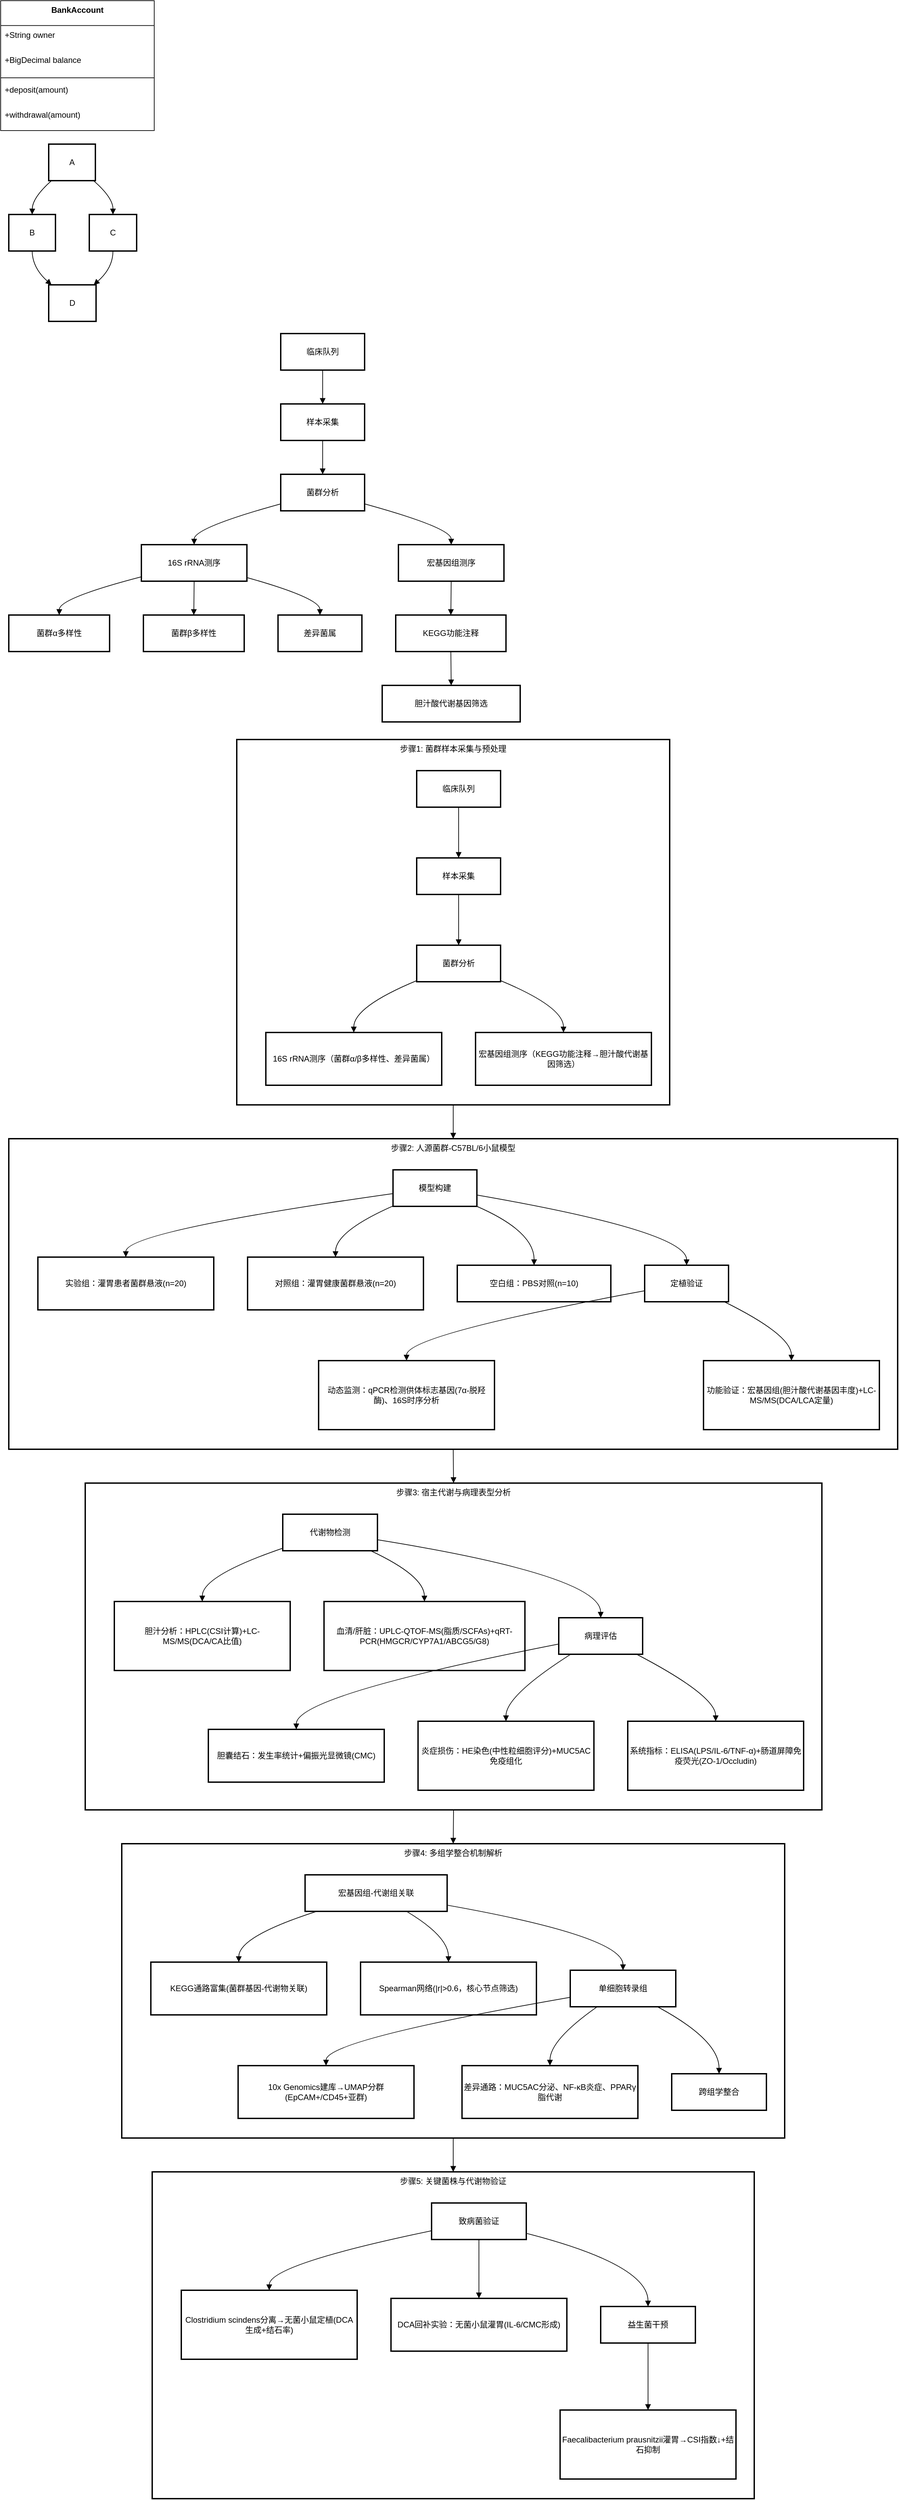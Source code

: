 <mxfile version="26.2.14">
  <diagram name="第 1 页" id="KmCPALE_qiQsv42cVoQL">
    <mxGraphModel dx="1418" dy="762" grid="1" gridSize="10" guides="1" tooltips="1" connect="1" arrows="1" fold="1" page="1" pageScale="1" pageWidth="827" pageHeight="1169" math="0" shadow="0">
      <root>
        <mxCell id="0" />
        <mxCell id="1" parent="0" />
        <mxCell id="2" value="BankAccount" style="swimlane;fontStyle=1;align=center;verticalAlign=top;childLayout=stackLayout;horizontal=1;startSize=36.8;horizontalStack=0;resizeParent=1;resizeParentMax=0;resizeLast=0;collapsible=0;marginBottom=0;" parent="1" vertex="1">
          <mxGeometry x="8" y="8" width="227" height="192" as="geometry" />
        </mxCell>
        <mxCell id="3" value="+String owner" style="text;strokeColor=none;fillColor=none;align=left;verticalAlign=top;spacingLeft=4;spacingRight=4;overflow=hidden;rotatable=0;points=[[0,0.5],[1,0.5]];portConstraint=eastwest;" parent="2" vertex="1">
          <mxGeometry y="37" width="227" height="37" as="geometry" />
        </mxCell>
        <mxCell id="4" value="+BigDecimal balance" style="text;strokeColor=none;fillColor=none;align=left;verticalAlign=top;spacingLeft=4;spacingRight=4;overflow=hidden;rotatable=0;points=[[0,0.5],[1,0.5]];portConstraint=eastwest;" parent="2" vertex="1">
          <mxGeometry y="74" width="227" height="37" as="geometry" />
        </mxCell>
        <mxCell id="5" style="line;strokeWidth=1;fillColor=none;align=left;verticalAlign=middle;spacingTop=-1;spacingLeft=3;spacingRight=3;rotatable=0;labelPosition=right;points=[];portConstraint=eastwest;strokeColor=inherit;" parent="2" vertex="1">
          <mxGeometry y="110" width="227" height="8" as="geometry" />
        </mxCell>
        <mxCell id="6" value="+deposit(amount)" style="text;strokeColor=none;fillColor=none;align=left;verticalAlign=top;spacingLeft=4;spacingRight=4;overflow=hidden;rotatable=0;points=[[0,0.5],[1,0.5]];portConstraint=eastwest;" parent="2" vertex="1">
          <mxGeometry y="118" width="227" height="37" as="geometry" />
        </mxCell>
        <mxCell id="7" value="+withdrawal(amount)" style="text;strokeColor=none;fillColor=none;align=left;verticalAlign=top;spacingLeft=4;spacingRight=4;overflow=hidden;rotatable=0;points=[[0,0.5],[1,0.5]];portConstraint=eastwest;" parent="2" vertex="1">
          <mxGeometry y="155" width="227" height="37" as="geometry" />
        </mxCell>
        <mxCell id="SZjp6mkDGURUv7xX__tE-7" value="A" style="whiteSpace=wrap;strokeWidth=2;" vertex="1" parent="1">
          <mxGeometry x="79" y="220" width="69" height="54" as="geometry" />
        </mxCell>
        <mxCell id="SZjp6mkDGURUv7xX__tE-8" value="B" style="whiteSpace=wrap;strokeWidth=2;" vertex="1" parent="1">
          <mxGeometry x="20" y="324" width="69" height="54" as="geometry" />
        </mxCell>
        <mxCell id="SZjp6mkDGURUv7xX__tE-9" value="C" style="whiteSpace=wrap;strokeWidth=2;" vertex="1" parent="1">
          <mxGeometry x="139" y="324" width="70" height="54" as="geometry" />
        </mxCell>
        <mxCell id="SZjp6mkDGURUv7xX__tE-10" value="D" style="whiteSpace=wrap;strokeWidth=2;" vertex="1" parent="1">
          <mxGeometry x="79" y="428" width="70" height="54" as="geometry" />
        </mxCell>
        <mxCell id="SZjp6mkDGURUv7xX__tE-11" value="" style="curved=1;startArrow=none;endArrow=block;exitX=0.06;exitY=1;entryX=0.5;entryY=0;rounded=0;" edge="1" parent="1" source="SZjp6mkDGURUv7xX__tE-7" target="SZjp6mkDGURUv7xX__tE-8">
          <mxGeometry relative="1" as="geometry">
            <Array as="points">
              <mxPoint x="55" y="299" />
            </Array>
          </mxGeometry>
        </mxCell>
        <mxCell id="SZjp6mkDGURUv7xX__tE-12" value="" style="curved=1;startArrow=none;endArrow=block;exitX=0.96;exitY=1;entryX=0.5;entryY=0;rounded=0;" edge="1" parent="1" source="SZjp6mkDGURUv7xX__tE-7" target="SZjp6mkDGURUv7xX__tE-9">
          <mxGeometry relative="1" as="geometry">
            <Array as="points">
              <mxPoint x="174" y="299" />
            </Array>
          </mxGeometry>
        </mxCell>
        <mxCell id="SZjp6mkDGURUv7xX__tE-13" value="" style="curved=1;startArrow=none;endArrow=block;exitX=0.5;exitY=1;entryX=0.06;entryY=0;rounded=0;" edge="1" parent="1" source="SZjp6mkDGURUv7xX__tE-8" target="SZjp6mkDGURUv7xX__tE-10">
          <mxGeometry relative="1" as="geometry">
            <Array as="points">
              <mxPoint x="55" y="403" />
            </Array>
          </mxGeometry>
        </mxCell>
        <mxCell id="SZjp6mkDGURUv7xX__tE-14" value="" style="curved=1;startArrow=none;endArrow=block;exitX=0.5;exitY=1;entryX=0.95;entryY=0;rounded=0;" edge="1" parent="1" source="SZjp6mkDGURUv7xX__tE-9" target="SZjp6mkDGURUv7xX__tE-10">
          <mxGeometry relative="1" as="geometry">
            <Array as="points">
              <mxPoint x="174" y="403" />
            </Array>
          </mxGeometry>
        </mxCell>
        <mxCell id="SZjp6mkDGURUv7xX__tE-34" value="临床队列" style="whiteSpace=wrap;strokeWidth=2;" vertex="1" parent="1">
          <mxGeometry x="422" y="500" width="124" height="54" as="geometry" />
        </mxCell>
        <mxCell id="SZjp6mkDGURUv7xX__tE-35" value="样本采集" style="whiteSpace=wrap;strokeWidth=2;" vertex="1" parent="1">
          <mxGeometry x="422" y="604" width="124" height="54" as="geometry" />
        </mxCell>
        <mxCell id="SZjp6mkDGURUv7xX__tE-36" value="菌群分析" style="whiteSpace=wrap;strokeWidth=2;" vertex="1" parent="1">
          <mxGeometry x="422" y="708" width="124" height="54" as="geometry" />
        </mxCell>
        <mxCell id="SZjp6mkDGURUv7xX__tE-37" value="16S rRNA测序" style="whiteSpace=wrap;strokeWidth=2;" vertex="1" parent="1">
          <mxGeometry x="216" y="812" width="156" height="54" as="geometry" />
        </mxCell>
        <mxCell id="SZjp6mkDGURUv7xX__tE-38" value="菌群α多样性" style="whiteSpace=wrap;strokeWidth=2;" vertex="1" parent="1">
          <mxGeometry x="20" y="916" width="149" height="54" as="geometry" />
        </mxCell>
        <mxCell id="SZjp6mkDGURUv7xX__tE-39" value="菌群β多样性" style="whiteSpace=wrap;strokeWidth=2;" vertex="1" parent="1">
          <mxGeometry x="219" y="916" width="149" height="54" as="geometry" />
        </mxCell>
        <mxCell id="SZjp6mkDGURUv7xX__tE-40" value="差异菌属" style="whiteSpace=wrap;strokeWidth=2;" vertex="1" parent="1">
          <mxGeometry x="418" y="916" width="124" height="54" as="geometry" />
        </mxCell>
        <mxCell id="SZjp6mkDGURUv7xX__tE-41" value="宏基因组测序" style="whiteSpace=wrap;strokeWidth=2;" vertex="1" parent="1">
          <mxGeometry x="596" y="812" width="156" height="54" as="geometry" />
        </mxCell>
        <mxCell id="SZjp6mkDGURUv7xX__tE-42" value="KEGG功能注释" style="whiteSpace=wrap;strokeWidth=2;" vertex="1" parent="1">
          <mxGeometry x="592" y="916" width="163" height="54" as="geometry" />
        </mxCell>
        <mxCell id="SZjp6mkDGURUv7xX__tE-43" value="胆汁酸代谢基因筛选" style="whiteSpace=wrap;strokeWidth=2;" vertex="1" parent="1">
          <mxGeometry x="572" y="1020" width="204" height="54" as="geometry" />
        </mxCell>
        <mxCell id="SZjp6mkDGURUv7xX__tE-44" value="" style="curved=1;startArrow=none;endArrow=block;exitX=0.5;exitY=1;entryX=0.5;entryY=0;rounded=0;" edge="1" parent="1" source="SZjp6mkDGURUv7xX__tE-34" target="SZjp6mkDGURUv7xX__tE-35">
          <mxGeometry relative="1" as="geometry">
            <Array as="points" />
          </mxGeometry>
        </mxCell>
        <mxCell id="SZjp6mkDGURUv7xX__tE-45" value="" style="curved=1;startArrow=none;endArrow=block;exitX=0.5;exitY=1;entryX=0.5;entryY=0;rounded=0;" edge="1" parent="1" source="SZjp6mkDGURUv7xX__tE-35" target="SZjp6mkDGURUv7xX__tE-36">
          <mxGeometry relative="1" as="geometry">
            <Array as="points" />
          </mxGeometry>
        </mxCell>
        <mxCell id="SZjp6mkDGURUv7xX__tE-46" value="" style="curved=1;startArrow=none;endArrow=block;exitX=0;exitY=0.81;entryX=0.5;entryY=0;rounded=0;" edge="1" parent="1" source="SZjp6mkDGURUv7xX__tE-36" target="SZjp6mkDGURUv7xX__tE-37">
          <mxGeometry relative="1" as="geometry">
            <Array as="points">
              <mxPoint x="294" y="787" />
            </Array>
          </mxGeometry>
        </mxCell>
        <mxCell id="SZjp6mkDGURUv7xX__tE-47" value="" style="curved=1;startArrow=none;endArrow=block;exitX=0;exitY=0.88;entryX=0.5;entryY=0;rounded=0;" edge="1" parent="1" source="SZjp6mkDGURUv7xX__tE-37" target="SZjp6mkDGURUv7xX__tE-38">
          <mxGeometry relative="1" as="geometry">
            <Array as="points">
              <mxPoint x="95" y="891" />
            </Array>
          </mxGeometry>
        </mxCell>
        <mxCell id="SZjp6mkDGURUv7xX__tE-48" value="" style="curved=1;startArrow=none;endArrow=block;exitX=0.5;exitY=1;entryX=0.5;entryY=0;rounded=0;" edge="1" parent="1" source="SZjp6mkDGURUv7xX__tE-37" target="SZjp6mkDGURUv7xX__tE-39">
          <mxGeometry relative="1" as="geometry">
            <Array as="points" />
          </mxGeometry>
        </mxCell>
        <mxCell id="SZjp6mkDGURUv7xX__tE-49" value="" style="curved=1;startArrow=none;endArrow=block;exitX=1;exitY=0.9;entryX=0.5;entryY=0;rounded=0;" edge="1" parent="1" source="SZjp6mkDGURUv7xX__tE-37" target="SZjp6mkDGURUv7xX__tE-40">
          <mxGeometry relative="1" as="geometry">
            <Array as="points">
              <mxPoint x="480" y="891" />
            </Array>
          </mxGeometry>
        </mxCell>
        <mxCell id="SZjp6mkDGURUv7xX__tE-50" value="" style="curved=1;startArrow=none;endArrow=block;exitX=1;exitY=0.81;entryX=0.5;entryY=0;rounded=0;" edge="1" parent="1" source="SZjp6mkDGURUv7xX__tE-36" target="SZjp6mkDGURUv7xX__tE-41">
          <mxGeometry relative="1" as="geometry">
            <Array as="points">
              <mxPoint x="674" y="787" />
            </Array>
          </mxGeometry>
        </mxCell>
        <mxCell id="SZjp6mkDGURUv7xX__tE-51" value="" style="curved=1;startArrow=none;endArrow=block;exitX=0.5;exitY=1;entryX=0.5;entryY=0;rounded=0;" edge="1" parent="1" source="SZjp6mkDGURUv7xX__tE-41" target="SZjp6mkDGURUv7xX__tE-42">
          <mxGeometry relative="1" as="geometry">
            <Array as="points" />
          </mxGeometry>
        </mxCell>
        <mxCell id="SZjp6mkDGURUv7xX__tE-52" value="" style="curved=1;startArrow=none;endArrow=block;exitX=0.5;exitY=1;entryX=0.5;entryY=0;rounded=0;" edge="1" parent="1" source="SZjp6mkDGURUv7xX__tE-42" target="SZjp6mkDGURUv7xX__tE-43">
          <mxGeometry relative="1" as="geometry">
            <Array as="points" />
          </mxGeometry>
        </mxCell>
        <mxCell id="SZjp6mkDGURUv7xX__tE-53" value="步骤1: 菌群样本采集与预处理" style="whiteSpace=wrap;strokeWidth=2;verticalAlign=top;" vertex="1" parent="1">
          <mxGeometry x="357" y="1100" width="640" height="540" as="geometry" />
        </mxCell>
        <mxCell id="SZjp6mkDGURUv7xX__tE-54" value="临床队列" style="whiteSpace=wrap;strokeWidth=2;" vertex="1" parent="SZjp6mkDGURUv7xX__tE-53">
          <mxGeometry x="266" y="46" width="124" height="54" as="geometry" />
        </mxCell>
        <mxCell id="SZjp6mkDGURUv7xX__tE-55" value="样本采集" style="whiteSpace=wrap;strokeWidth=2;" vertex="1" parent="SZjp6mkDGURUv7xX__tE-53">
          <mxGeometry x="266" y="175" width="124" height="54" as="geometry" />
        </mxCell>
        <mxCell id="SZjp6mkDGURUv7xX__tE-56" value="菌群分析" style="whiteSpace=wrap;strokeWidth=2;" vertex="1" parent="SZjp6mkDGURUv7xX__tE-53">
          <mxGeometry x="266" y="304" width="124" height="54" as="geometry" />
        </mxCell>
        <mxCell id="SZjp6mkDGURUv7xX__tE-57" value="16S rRNA测序（菌群α/β多样性、差异菌属）" style="whiteSpace=wrap;strokeWidth=2;" vertex="1" parent="SZjp6mkDGURUv7xX__tE-53">
          <mxGeometry x="43" y="433" width="260" height="78" as="geometry" />
        </mxCell>
        <mxCell id="SZjp6mkDGURUv7xX__tE-58" value="宏基因组测序（KEGG功能注释→胆汁酸代谢基因筛选）" style="whiteSpace=wrap;strokeWidth=2;" vertex="1" parent="SZjp6mkDGURUv7xX__tE-53">
          <mxGeometry x="353" y="433" width="260" height="78" as="geometry" />
        </mxCell>
        <mxCell id="SZjp6mkDGURUv7xX__tE-59" value="" style="curved=1;startArrow=none;endArrow=block;exitX=0.5;exitY=0.99;entryX=0.5;entryY=-0.01;rounded=0;" edge="1" parent="SZjp6mkDGURUv7xX__tE-53" source="SZjp6mkDGURUv7xX__tE-54" target="SZjp6mkDGURUv7xX__tE-55">
          <mxGeometry relative="1" as="geometry">
            <Array as="points" />
          </mxGeometry>
        </mxCell>
        <mxCell id="SZjp6mkDGURUv7xX__tE-60" value="" style="curved=1;startArrow=none;endArrow=block;exitX=0.5;exitY=0.99;entryX=0.5;entryY=-0.01;rounded=0;" edge="1" parent="SZjp6mkDGURUv7xX__tE-53" source="SZjp6mkDGURUv7xX__tE-55" target="SZjp6mkDGURUv7xX__tE-56">
          <mxGeometry relative="1" as="geometry">
            <Array as="points" />
          </mxGeometry>
        </mxCell>
        <mxCell id="SZjp6mkDGURUv7xX__tE-61" value="" style="curved=1;startArrow=none;endArrow=block;exitX=0;exitY=0.97;entryX=0.5;entryY=-0.01;rounded=0;" edge="1" parent="SZjp6mkDGURUv7xX__tE-53" source="SZjp6mkDGURUv7xX__tE-56" target="SZjp6mkDGURUv7xX__tE-57">
          <mxGeometry relative="1" as="geometry">
            <Array as="points">
              <mxPoint x="173" y="395" />
            </Array>
          </mxGeometry>
        </mxCell>
        <mxCell id="SZjp6mkDGURUv7xX__tE-62" value="" style="curved=1;startArrow=none;endArrow=block;exitX=1;exitY=0.97;entryX=0.5;entryY=-0.01;rounded=0;" edge="1" parent="SZjp6mkDGURUv7xX__tE-53" source="SZjp6mkDGURUv7xX__tE-56" target="SZjp6mkDGURUv7xX__tE-58">
          <mxGeometry relative="1" as="geometry">
            <Array as="points">
              <mxPoint x="483" y="395" />
            </Array>
          </mxGeometry>
        </mxCell>
        <mxCell id="SZjp6mkDGURUv7xX__tE-63" value="步骤2: 人源菌群-C57BL/6小鼠模型" style="whiteSpace=wrap;strokeWidth=2;verticalAlign=top;" vertex="1" parent="1">
          <mxGeometry x="20" y="1690" width="1314" height="459" as="geometry" />
        </mxCell>
        <mxCell id="SZjp6mkDGURUv7xX__tE-64" value="模型构建" style="whiteSpace=wrap;strokeWidth=2;" vertex="1" parent="SZjp6mkDGURUv7xX__tE-63">
          <mxGeometry x="568" y="46" width="124" height="54" as="geometry" />
        </mxCell>
        <mxCell id="SZjp6mkDGURUv7xX__tE-65" value="实验组：灌胃患者菌群悬液(n=20)" style="whiteSpace=wrap;strokeWidth=2;" vertex="1" parent="SZjp6mkDGURUv7xX__tE-63">
          <mxGeometry x="43" y="175" width="260" height="78" as="geometry" />
        </mxCell>
        <mxCell id="SZjp6mkDGURUv7xX__tE-66" value="对照组：灌胃健康菌群悬液(n=20)" style="whiteSpace=wrap;strokeWidth=2;" vertex="1" parent="SZjp6mkDGURUv7xX__tE-63">
          <mxGeometry x="353" y="175" width="260" height="78" as="geometry" />
        </mxCell>
        <mxCell id="SZjp6mkDGURUv7xX__tE-67" value="空白组：PBS对照(n=10)" style="whiteSpace=wrap;strokeWidth=2;" vertex="1" parent="SZjp6mkDGURUv7xX__tE-63">
          <mxGeometry x="663" y="187" width="227" height="54" as="geometry" />
        </mxCell>
        <mxCell id="SZjp6mkDGURUv7xX__tE-68" value="定植验证" style="whiteSpace=wrap;strokeWidth=2;" vertex="1" parent="SZjp6mkDGURUv7xX__tE-63">
          <mxGeometry x="940" y="187" width="124" height="54" as="geometry" />
        </mxCell>
        <mxCell id="SZjp6mkDGURUv7xX__tE-69" value="动态监测：qPCR检测供体标志基因(7α-脱羟酶)、16S时序分析" style="whiteSpace=wrap;strokeWidth=2;" vertex="1" parent="SZjp6mkDGURUv7xX__tE-63">
          <mxGeometry x="458" y="328" width="260" height="102" as="geometry" />
        </mxCell>
        <mxCell id="SZjp6mkDGURUv7xX__tE-70" value="功能验证：宏基因组(胆汁酸代谢基因丰度)+LC-MS/MS(DCA/LCA定量)" style="whiteSpace=wrap;strokeWidth=2;" vertex="1" parent="SZjp6mkDGURUv7xX__tE-63">
          <mxGeometry x="1027" y="328" width="260" height="102" as="geometry" />
        </mxCell>
        <mxCell id="SZjp6mkDGURUv7xX__tE-71" value="" style="curved=1;startArrow=none;endArrow=block;exitX=0;exitY=0.65;entryX=0.5;entryY=-0.01;rounded=0;" edge="1" parent="SZjp6mkDGURUv7xX__tE-63" source="SZjp6mkDGURUv7xX__tE-64" target="SZjp6mkDGURUv7xX__tE-65">
          <mxGeometry relative="1" as="geometry">
            <Array as="points">
              <mxPoint x="173" y="137" />
            </Array>
          </mxGeometry>
        </mxCell>
        <mxCell id="SZjp6mkDGURUv7xX__tE-72" value="" style="curved=1;startArrow=none;endArrow=block;exitX=0;exitY=0.99;entryX=0.5;entryY=-0.01;rounded=0;" edge="1" parent="SZjp6mkDGURUv7xX__tE-63" source="SZjp6mkDGURUv7xX__tE-64" target="SZjp6mkDGURUv7xX__tE-66">
          <mxGeometry relative="1" as="geometry">
            <Array as="points">
              <mxPoint x="483" y="137" />
            </Array>
          </mxGeometry>
        </mxCell>
        <mxCell id="SZjp6mkDGURUv7xX__tE-73" value="" style="curved=1;startArrow=none;endArrow=block;exitX=0.99;exitY=0.99;entryX=0.5;entryY=-0.01;rounded=0;" edge="1" parent="SZjp6mkDGURUv7xX__tE-63" source="SZjp6mkDGURUv7xX__tE-64" target="SZjp6mkDGURUv7xX__tE-67">
          <mxGeometry relative="1" as="geometry">
            <Array as="points">
              <mxPoint x="777" y="137" />
            </Array>
          </mxGeometry>
        </mxCell>
        <mxCell id="SZjp6mkDGURUv7xX__tE-74" value="" style="curved=1;startArrow=none;endArrow=block;exitX=1;exitY=0.69;entryX=0.5;entryY=-0.01;rounded=0;" edge="1" parent="SZjp6mkDGURUv7xX__tE-63" source="SZjp6mkDGURUv7xX__tE-64" target="SZjp6mkDGURUv7xX__tE-68">
          <mxGeometry relative="1" as="geometry">
            <Array as="points">
              <mxPoint x="1002" y="137" />
            </Array>
          </mxGeometry>
        </mxCell>
        <mxCell id="SZjp6mkDGURUv7xX__tE-75" value="" style="curved=1;startArrow=none;endArrow=block;exitX=0;exitY=0.7;entryX=0.5;entryY=0;rounded=0;" edge="1" parent="SZjp6mkDGURUv7xX__tE-63" source="SZjp6mkDGURUv7xX__tE-68" target="SZjp6mkDGURUv7xX__tE-69">
          <mxGeometry relative="1" as="geometry">
            <Array as="points">
              <mxPoint x="588" y="290" />
            </Array>
          </mxGeometry>
        </mxCell>
        <mxCell id="SZjp6mkDGURUv7xX__tE-76" value="" style="curved=1;startArrow=none;endArrow=block;exitX=0.94;exitY=0.99;entryX=0.5;entryY=0;rounded=0;" edge="1" parent="SZjp6mkDGURUv7xX__tE-63" source="SZjp6mkDGURUv7xX__tE-68" target="SZjp6mkDGURUv7xX__tE-70">
          <mxGeometry relative="1" as="geometry">
            <Array as="points">
              <mxPoint x="1157" y="290" />
            </Array>
          </mxGeometry>
        </mxCell>
        <mxCell id="SZjp6mkDGURUv7xX__tE-77" value="步骤3: 宿主代谢与病理表型分析" style="whiteSpace=wrap;strokeWidth=2;verticalAlign=top;" vertex="1" parent="1">
          <mxGeometry x="133" y="2199" width="1089" height="483" as="geometry" />
        </mxCell>
        <mxCell id="SZjp6mkDGURUv7xX__tE-78" value="代谢物检测" style="whiteSpace=wrap;strokeWidth=2;" vertex="1" parent="SZjp6mkDGURUv7xX__tE-77">
          <mxGeometry x="292" y="46" width="140" height="54" as="geometry" />
        </mxCell>
        <mxCell id="SZjp6mkDGURUv7xX__tE-79" value="胆汁分析：HPLC(CSI计算)+LC-MS/MS(DCA/CA比值)" style="whiteSpace=wrap;strokeWidth=2;" vertex="1" parent="SZjp6mkDGURUv7xX__tE-77">
          <mxGeometry x="43" y="175" width="260" height="102" as="geometry" />
        </mxCell>
        <mxCell id="SZjp6mkDGURUv7xX__tE-80" value="血清/肝脏：UPLC-QTOF-MS(脂质/SCFAs)+qRT-PCR(HMGCR/CYP7A1/ABCG5/G8)" style="whiteSpace=wrap;strokeWidth=2;" vertex="1" parent="SZjp6mkDGURUv7xX__tE-77">
          <mxGeometry x="353" y="175" width="297" height="102" as="geometry" />
        </mxCell>
        <mxCell id="SZjp6mkDGURUv7xX__tE-81" value="病理评估" style="whiteSpace=wrap;strokeWidth=2;" vertex="1" parent="SZjp6mkDGURUv7xX__tE-77">
          <mxGeometry x="700" y="199" width="124" height="54" as="geometry" />
        </mxCell>
        <mxCell id="SZjp6mkDGURUv7xX__tE-82" value="胆囊结石：发生率统计+偏振光显微镜(CMC)" style="whiteSpace=wrap;strokeWidth=2;" vertex="1" parent="SZjp6mkDGURUv7xX__tE-77">
          <mxGeometry x="182" y="364" width="260" height="78" as="geometry" />
        </mxCell>
        <mxCell id="SZjp6mkDGURUv7xX__tE-83" value="炎症损伤：HE染色(中性粒细胞评分)+MUC5AC免疫组化" style="whiteSpace=wrap;strokeWidth=2;" vertex="1" parent="SZjp6mkDGURUv7xX__tE-77">
          <mxGeometry x="492" y="352" width="260" height="102" as="geometry" />
        </mxCell>
        <mxCell id="SZjp6mkDGURUv7xX__tE-84" value="系统指标：ELISA(LPS/IL-6/TNF-α)+肠道屏障免疫荧光(ZO-1/Occludin)" style="whiteSpace=wrap;strokeWidth=2;" vertex="1" parent="SZjp6mkDGURUv7xX__tE-77">
          <mxGeometry x="802" y="352" width="260" height="102" as="geometry" />
        </mxCell>
        <mxCell id="SZjp6mkDGURUv7xX__tE-85" value="" style="curved=1;startArrow=none;endArrow=block;exitX=0;exitY=0.93;entryX=0.5;entryY=0;rounded=0;" edge="1" parent="SZjp6mkDGURUv7xX__tE-77" source="SZjp6mkDGURUv7xX__tE-78" target="SZjp6mkDGURUv7xX__tE-79">
          <mxGeometry relative="1" as="geometry">
            <Array as="points">
              <mxPoint x="173" y="137" />
            </Array>
          </mxGeometry>
        </mxCell>
        <mxCell id="SZjp6mkDGURUv7xX__tE-86" value="" style="curved=1;startArrow=none;endArrow=block;exitX=0.92;exitY=0.99;entryX=0.5;entryY=0;rounded=0;" edge="1" parent="SZjp6mkDGURUv7xX__tE-77" source="SZjp6mkDGURUv7xX__tE-78" target="SZjp6mkDGURUv7xX__tE-80">
          <mxGeometry relative="1" as="geometry">
            <Array as="points">
              <mxPoint x="501" y="137" />
            </Array>
          </mxGeometry>
        </mxCell>
        <mxCell id="SZjp6mkDGURUv7xX__tE-87" value="" style="curved=1;startArrow=none;endArrow=block;exitX=1;exitY=0.7;entryX=0.5;entryY=-0.01;rounded=0;" edge="1" parent="SZjp6mkDGURUv7xX__tE-77" source="SZjp6mkDGURUv7xX__tE-78" target="SZjp6mkDGURUv7xX__tE-81">
          <mxGeometry relative="1" as="geometry">
            <Array as="points">
              <mxPoint x="762" y="137" />
            </Array>
          </mxGeometry>
        </mxCell>
        <mxCell id="SZjp6mkDGURUv7xX__tE-88" value="" style="curved=1;startArrow=none;endArrow=block;exitX=0;exitY=0.72;entryX=0.5;entryY=-0.01;rounded=0;" edge="1" parent="SZjp6mkDGURUv7xX__tE-77" source="SZjp6mkDGURUv7xX__tE-81" target="SZjp6mkDGURUv7xX__tE-82">
          <mxGeometry relative="1" as="geometry">
            <Array as="points">
              <mxPoint x="312" y="314" />
            </Array>
          </mxGeometry>
        </mxCell>
        <mxCell id="SZjp6mkDGURUv7xX__tE-89" value="" style="curved=1;startArrow=none;endArrow=block;exitX=0.15;exitY=0.99;entryX=0.5;entryY=0;rounded=0;" edge="1" parent="SZjp6mkDGURUv7xX__tE-77" source="SZjp6mkDGURUv7xX__tE-81" target="SZjp6mkDGURUv7xX__tE-83">
          <mxGeometry relative="1" as="geometry">
            <Array as="points">
              <mxPoint x="622" y="314" />
            </Array>
          </mxGeometry>
        </mxCell>
        <mxCell id="SZjp6mkDGURUv7xX__tE-90" value="" style="curved=1;startArrow=none;endArrow=block;exitX=0.92;exitY=0.99;entryX=0.5;entryY=0;rounded=0;" edge="1" parent="SZjp6mkDGURUv7xX__tE-77" source="SZjp6mkDGURUv7xX__tE-81" target="SZjp6mkDGURUv7xX__tE-84">
          <mxGeometry relative="1" as="geometry">
            <Array as="points">
              <mxPoint x="932" y="314" />
            </Array>
          </mxGeometry>
        </mxCell>
        <mxCell id="SZjp6mkDGURUv7xX__tE-91" value="步骤4: 多组学整合机制解析" style="whiteSpace=wrap;strokeWidth=2;verticalAlign=top;" vertex="1" parent="1">
          <mxGeometry x="187" y="2732" width="980" height="435" as="geometry" />
        </mxCell>
        <mxCell id="SZjp6mkDGURUv7xX__tE-92" value="宏基因组-代谢组关联" style="whiteSpace=wrap;strokeWidth=2;" vertex="1" parent="SZjp6mkDGURUv7xX__tE-91">
          <mxGeometry x="271" y="46" width="210" height="54" as="geometry" />
        </mxCell>
        <mxCell id="SZjp6mkDGURUv7xX__tE-93" value="KEGG通路富集(菌群基因-代谢物关联)" style="whiteSpace=wrap;strokeWidth=2;" vertex="1" parent="SZjp6mkDGURUv7xX__tE-91">
          <mxGeometry x="43" y="175" width="260" height="78" as="geometry" />
        </mxCell>
        <mxCell id="SZjp6mkDGURUv7xX__tE-94" value="Spearman网络(|r|&gt;0.6，核心节点筛选)" style="whiteSpace=wrap;strokeWidth=2;" vertex="1" parent="SZjp6mkDGURUv7xX__tE-91">
          <mxGeometry x="353" y="175" width="260" height="78" as="geometry" />
        </mxCell>
        <mxCell id="SZjp6mkDGURUv7xX__tE-95" value="单细胞转录组" style="whiteSpace=wrap;strokeWidth=2;" vertex="1" parent="SZjp6mkDGURUv7xX__tE-91">
          <mxGeometry x="663" y="187" width="156" height="54" as="geometry" />
        </mxCell>
        <mxCell id="SZjp6mkDGURUv7xX__tE-96" value="10x Genomics建库→UMAP分群(EpCAM+/CD45+亚群)" style="whiteSpace=wrap;strokeWidth=2;" vertex="1" parent="SZjp6mkDGURUv7xX__tE-91">
          <mxGeometry x="172" y="328" width="260" height="78" as="geometry" />
        </mxCell>
        <mxCell id="SZjp6mkDGURUv7xX__tE-97" value="差异通路：MUC5AC分泌、NF-κB炎症、PPARγ脂代谢" style="whiteSpace=wrap;strokeWidth=2;" vertex="1" parent="SZjp6mkDGURUv7xX__tE-91">
          <mxGeometry x="503" y="328" width="260" height="78" as="geometry" />
        </mxCell>
        <mxCell id="SZjp6mkDGURUv7xX__tE-98" value="跨组学整合" style="whiteSpace=wrap;strokeWidth=2;" vertex="1" parent="SZjp6mkDGURUv7xX__tE-91">
          <mxGeometry x="813" y="340" width="140" height="54" as="geometry" />
        </mxCell>
        <mxCell id="SZjp6mkDGURUv7xX__tE-99" value="" style="curved=1;startArrow=none;endArrow=block;exitX=0.09;exitY=0.99;entryX=0.5;entryY=-0.01;rounded=0;" edge="1" parent="SZjp6mkDGURUv7xX__tE-91" source="SZjp6mkDGURUv7xX__tE-92" target="SZjp6mkDGURUv7xX__tE-93">
          <mxGeometry relative="1" as="geometry">
            <Array as="points">
              <mxPoint x="173" y="137" />
            </Array>
          </mxGeometry>
        </mxCell>
        <mxCell id="SZjp6mkDGURUv7xX__tE-100" value="" style="curved=1;startArrow=none;endArrow=block;exitX=0.71;exitY=0.99;entryX=0.5;entryY=-0.01;rounded=0;" edge="1" parent="SZjp6mkDGURUv7xX__tE-91" source="SZjp6mkDGURUv7xX__tE-92" target="SZjp6mkDGURUv7xX__tE-94">
          <mxGeometry relative="1" as="geometry">
            <Array as="points">
              <mxPoint x="483" y="137" />
            </Array>
          </mxGeometry>
        </mxCell>
        <mxCell id="SZjp6mkDGURUv7xX__tE-101" value="" style="curved=1;startArrow=none;endArrow=block;exitX=1;exitY=0.83;entryX=0.5;entryY=-0.01;rounded=0;" edge="1" parent="SZjp6mkDGURUv7xX__tE-91" source="SZjp6mkDGURUv7xX__tE-92" target="SZjp6mkDGURUv7xX__tE-95">
          <mxGeometry relative="1" as="geometry">
            <Array as="points">
              <mxPoint x="741" y="137" />
            </Array>
          </mxGeometry>
        </mxCell>
        <mxCell id="SZjp6mkDGURUv7xX__tE-102" value="" style="curved=1;startArrow=none;endArrow=block;exitX=0;exitY=0.74;entryX=0.5;entryY=-0.01;rounded=0;" edge="1" parent="SZjp6mkDGURUv7xX__tE-91" source="SZjp6mkDGURUv7xX__tE-95" target="SZjp6mkDGURUv7xX__tE-96">
          <mxGeometry relative="1" as="geometry">
            <Array as="points">
              <mxPoint x="302" y="290" />
            </Array>
          </mxGeometry>
        </mxCell>
        <mxCell id="SZjp6mkDGURUv7xX__tE-103" value="" style="curved=1;startArrow=none;endArrow=block;exitX=0.26;exitY=0.99;entryX=0.5;entryY=-0.01;rounded=0;" edge="1" parent="SZjp6mkDGURUv7xX__tE-91" source="SZjp6mkDGURUv7xX__tE-95" target="SZjp6mkDGURUv7xX__tE-97">
          <mxGeometry relative="1" as="geometry">
            <Array as="points">
              <mxPoint x="633" y="290" />
            </Array>
          </mxGeometry>
        </mxCell>
        <mxCell id="SZjp6mkDGURUv7xX__tE-104" value="" style="curved=1;startArrow=none;endArrow=block;exitX=0.82;exitY=0.99;entryX=0.5;entryY=-0.01;rounded=0;" edge="1" parent="SZjp6mkDGURUv7xX__tE-91" source="SZjp6mkDGURUv7xX__tE-95" target="SZjp6mkDGURUv7xX__tE-98">
          <mxGeometry relative="1" as="geometry">
            <Array as="points">
              <mxPoint x="883" y="290" />
            </Array>
          </mxGeometry>
        </mxCell>
        <mxCell id="SZjp6mkDGURUv7xX__tE-105" value="步骤5: 关键菌株与代谢物验证" style="whiteSpace=wrap;strokeWidth=2;verticalAlign=top;" vertex="1" parent="1">
          <mxGeometry x="232" y="3217" width="890" height="483" as="geometry" />
        </mxCell>
        <mxCell id="SZjp6mkDGURUv7xX__tE-106" value="致病菌验证" style="whiteSpace=wrap;strokeWidth=2;" vertex="1" parent="SZjp6mkDGURUv7xX__tE-105">
          <mxGeometry x="413" y="46" width="140" height="54" as="geometry" />
        </mxCell>
        <mxCell id="SZjp6mkDGURUv7xX__tE-107" value="Clostridium scindens分离→无菌小鼠定植(DCA生成+结石率)" style="whiteSpace=wrap;strokeWidth=2;" vertex="1" parent="SZjp6mkDGURUv7xX__tE-105">
          <mxGeometry x="43" y="175" width="260" height="102" as="geometry" />
        </mxCell>
        <mxCell id="SZjp6mkDGURUv7xX__tE-108" value="DCA回补实验：无菌小鼠灌胃(IL-6/CMC形成)" style="whiteSpace=wrap;strokeWidth=2;" vertex="1" parent="SZjp6mkDGURUv7xX__tE-105">
          <mxGeometry x="353" y="187" width="260" height="78" as="geometry" />
        </mxCell>
        <mxCell id="SZjp6mkDGURUv7xX__tE-109" value="益生菌干预" style="whiteSpace=wrap;strokeWidth=2;" vertex="1" parent="SZjp6mkDGURUv7xX__tE-105">
          <mxGeometry x="663" y="199" width="140" height="54" as="geometry" />
        </mxCell>
        <mxCell id="SZjp6mkDGURUv7xX__tE-110" value="Faecalibacterium prausnitzii灌胃→CSI指数↓+结石抑制" style="whiteSpace=wrap;strokeWidth=2;" vertex="1" parent="SZjp6mkDGURUv7xX__tE-105">
          <mxGeometry x="603" y="352" width="260" height="102" as="geometry" />
        </mxCell>
        <mxCell id="SZjp6mkDGURUv7xX__tE-111" value="" style="curved=1;startArrow=none;endArrow=block;exitX=0;exitY=0.76;entryX=0.5;entryY=0;rounded=0;" edge="1" parent="SZjp6mkDGURUv7xX__tE-105" source="SZjp6mkDGURUv7xX__tE-106" target="SZjp6mkDGURUv7xX__tE-107">
          <mxGeometry relative="1" as="geometry">
            <Array as="points">
              <mxPoint x="173" y="137" />
            </Array>
          </mxGeometry>
        </mxCell>
        <mxCell id="SZjp6mkDGURUv7xX__tE-112" value="" style="curved=1;startArrow=none;endArrow=block;exitX=0.5;exitY=0.99;entryX=0.5;entryY=-0.01;rounded=0;" edge="1" parent="SZjp6mkDGURUv7xX__tE-105" source="SZjp6mkDGURUv7xX__tE-106" target="SZjp6mkDGURUv7xX__tE-108">
          <mxGeometry relative="1" as="geometry">
            <Array as="points" />
          </mxGeometry>
        </mxCell>
        <mxCell id="SZjp6mkDGURUv7xX__tE-113" value="" style="curved=1;startArrow=none;endArrow=block;exitX=1;exitY=0.83;entryX=0.5;entryY=-0.01;rounded=0;" edge="1" parent="SZjp6mkDGURUv7xX__tE-105" source="SZjp6mkDGURUv7xX__tE-106" target="SZjp6mkDGURUv7xX__tE-109">
          <mxGeometry relative="1" as="geometry">
            <Array as="points">
              <mxPoint x="733" y="137" />
            </Array>
          </mxGeometry>
        </mxCell>
        <mxCell id="SZjp6mkDGURUv7xX__tE-114" value="" style="curved=1;startArrow=none;endArrow=block;exitX=0.5;exitY=0.99;entryX=0.5;entryY=0;rounded=0;" edge="1" parent="SZjp6mkDGURUv7xX__tE-105" source="SZjp6mkDGURUv7xX__tE-109" target="SZjp6mkDGURUv7xX__tE-110">
          <mxGeometry relative="1" as="geometry">
            <Array as="points" />
          </mxGeometry>
        </mxCell>
        <mxCell id="SZjp6mkDGURUv7xX__tE-115" value="" style="curved=1;startArrow=none;endArrow=block;exitX=0.5;exitY=1;entryX=0.5;entryY=0;rounded=0;" edge="1" parent="1" source="SZjp6mkDGURUv7xX__tE-53" target="SZjp6mkDGURUv7xX__tE-63">
          <mxGeometry relative="1" as="geometry">
            <Array as="points" />
          </mxGeometry>
        </mxCell>
        <mxCell id="SZjp6mkDGURUv7xX__tE-116" value="" style="curved=1;startArrow=none;endArrow=block;exitX=0.5;exitY=1;entryX=0.5;entryY=0;rounded=0;" edge="1" parent="1" source="SZjp6mkDGURUv7xX__tE-63" target="SZjp6mkDGURUv7xX__tE-77">
          <mxGeometry relative="1" as="geometry">
            <Array as="points" />
          </mxGeometry>
        </mxCell>
        <mxCell id="SZjp6mkDGURUv7xX__tE-117" value="" style="curved=1;startArrow=none;endArrow=block;exitX=0.5;exitY=1;entryX=0.5;entryY=0;rounded=0;" edge="1" parent="1" source="SZjp6mkDGURUv7xX__tE-77" target="SZjp6mkDGURUv7xX__tE-91">
          <mxGeometry relative="1" as="geometry">
            <Array as="points" />
          </mxGeometry>
        </mxCell>
        <mxCell id="SZjp6mkDGURUv7xX__tE-118" value="" style="curved=1;startArrow=none;endArrow=block;exitX=0.5;exitY=1;entryX=0.5;entryY=0;rounded=0;" edge="1" parent="1" source="SZjp6mkDGURUv7xX__tE-91" target="SZjp6mkDGURUv7xX__tE-105">
          <mxGeometry relative="1" as="geometry">
            <Array as="points" />
          </mxGeometry>
        </mxCell>
      </root>
    </mxGraphModel>
  </diagram>
</mxfile>
